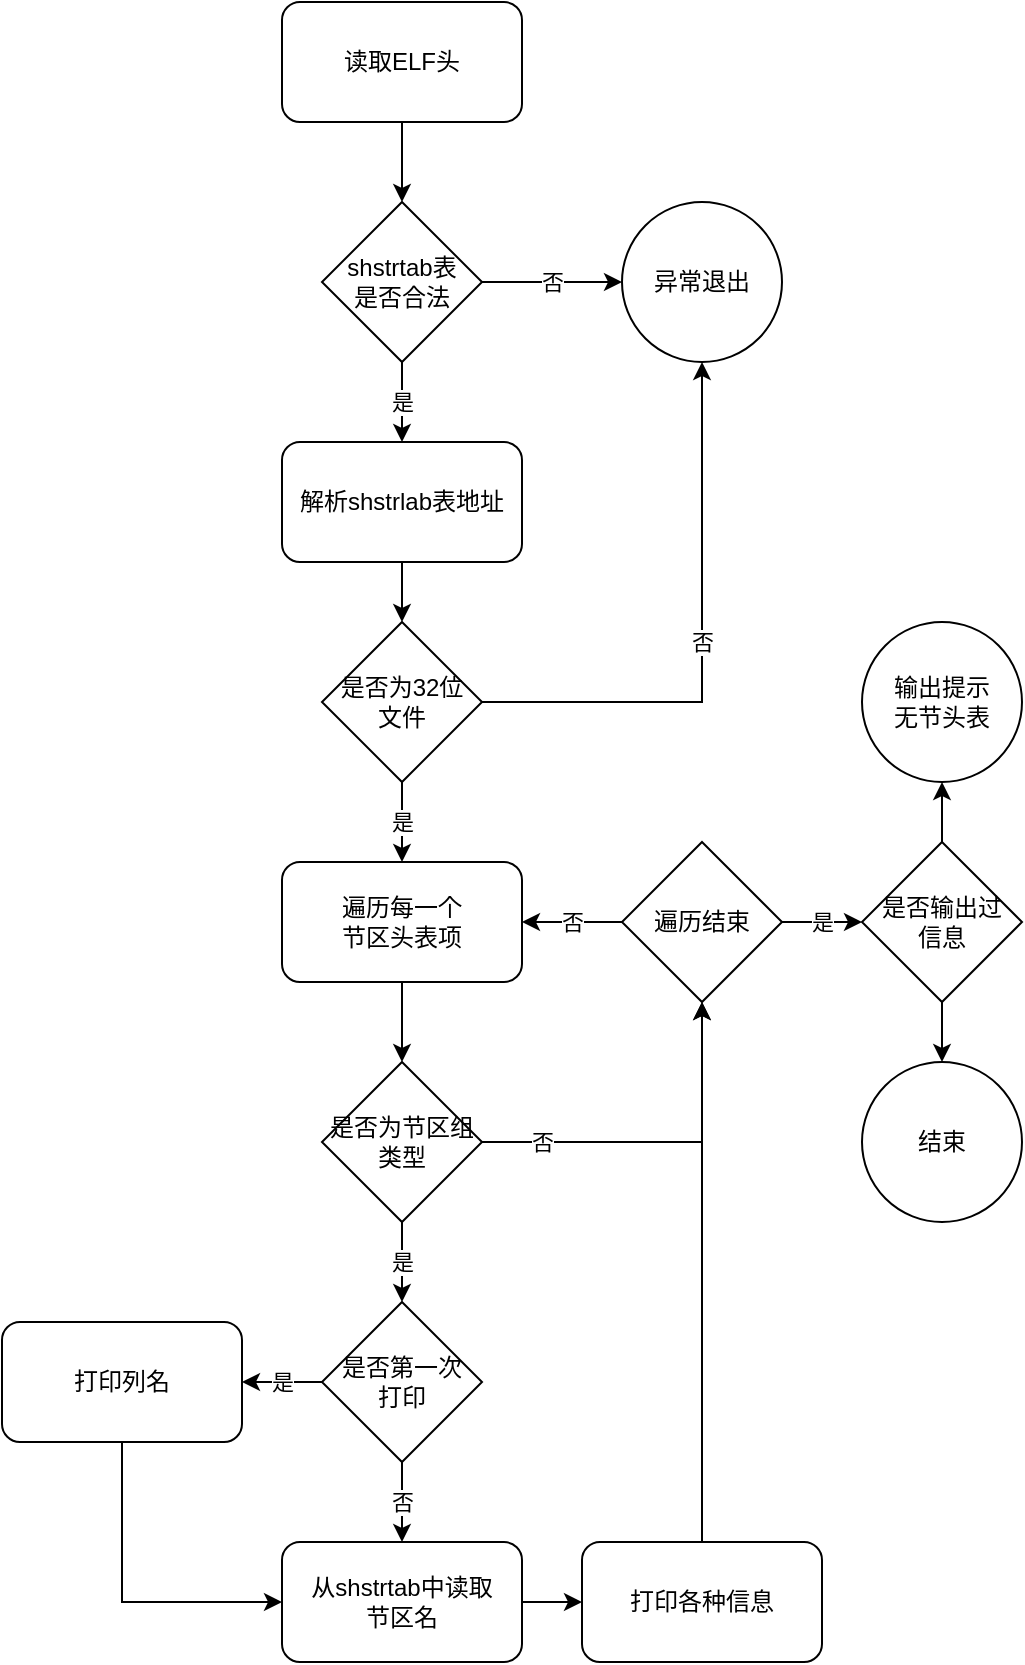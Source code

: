 <mxfile version="16.5.1" type="device"><diagram id="z6Xf3srButWMUedz2r39" name="第 1 页"><mxGraphModel dx="2310" dy="927" grid="1" gridSize="10" guides="1" tooltips="1" connect="1" arrows="1" fold="1" page="1" pageScale="1" pageWidth="827" pageHeight="1169" math="0" shadow="0"><root><mxCell id="0"/><mxCell id="1" parent="0"/><mxCell id="Hq40rlnFGxq_pGXjuXVq-5" value="" style="edgeStyle=orthogonalEdgeStyle;rounded=0;orthogonalLoop=1;jettySize=auto;html=1;" edge="1" parent="1" source="Hq40rlnFGxq_pGXjuXVq-1" target="Hq40rlnFGxq_pGXjuXVq-4"><mxGeometry relative="1" as="geometry"/></mxCell><mxCell id="Hq40rlnFGxq_pGXjuXVq-1" value="读取ELF头" style="rounded=1;whiteSpace=wrap;html=1;" vertex="1" parent="1"><mxGeometry width="120" height="60" as="geometry"/></mxCell><mxCell id="Hq40rlnFGxq_pGXjuXVq-13" value="" style="edgeStyle=orthogonalEdgeStyle;rounded=0;orthogonalLoop=1;jettySize=auto;html=1;" edge="1" parent="1" source="Hq40rlnFGxq_pGXjuXVq-3" target="Hq40rlnFGxq_pGXjuXVq-11"><mxGeometry relative="1" as="geometry"/></mxCell><mxCell id="Hq40rlnFGxq_pGXjuXVq-3" value="解析shstrlab表地址" style="rounded=1;whiteSpace=wrap;html=1;" vertex="1" parent="1"><mxGeometry y="220" width="120" height="60" as="geometry"/></mxCell><mxCell id="Hq40rlnFGxq_pGXjuXVq-6" value="否" style="edgeStyle=orthogonalEdgeStyle;rounded=0;orthogonalLoop=1;jettySize=auto;html=1;entryX=0;entryY=0.5;entryDx=0;entryDy=0;" edge="1" parent="1" source="Hq40rlnFGxq_pGXjuXVq-4" target="Hq40rlnFGxq_pGXjuXVq-8"><mxGeometry relative="1" as="geometry"><mxPoint x="160" y="150" as="targetPoint"/></mxGeometry></mxCell><mxCell id="Hq40rlnFGxq_pGXjuXVq-9" value="是" style="edgeStyle=orthogonalEdgeStyle;rounded=0;orthogonalLoop=1;jettySize=auto;html=1;" edge="1" parent="1" source="Hq40rlnFGxq_pGXjuXVq-4" target="Hq40rlnFGxq_pGXjuXVq-3"><mxGeometry relative="1" as="geometry"/></mxCell><mxCell id="Hq40rlnFGxq_pGXjuXVq-4" value="shstrtab表&lt;br&gt;是否合法" style="rhombus;whiteSpace=wrap;html=1;" vertex="1" parent="1"><mxGeometry x="20" y="100" width="80" height="80" as="geometry"/></mxCell><mxCell id="Hq40rlnFGxq_pGXjuXVq-8" value="异常退出" style="ellipse;whiteSpace=wrap;html=1;aspect=fixed;" vertex="1" parent="1"><mxGeometry x="170" y="100" width="80" height="80" as="geometry"/></mxCell><mxCell id="Hq40rlnFGxq_pGXjuXVq-12" value="否" style="edgeStyle=orthogonalEdgeStyle;rounded=0;orthogonalLoop=1;jettySize=auto;html=1;entryX=0.5;entryY=1;entryDx=0;entryDy=0;" edge="1" parent="1" source="Hq40rlnFGxq_pGXjuXVq-11" target="Hq40rlnFGxq_pGXjuXVq-8"><mxGeometry relative="1" as="geometry"/></mxCell><mxCell id="Hq40rlnFGxq_pGXjuXVq-15" value="是" style="edgeStyle=orthogonalEdgeStyle;rounded=0;orthogonalLoop=1;jettySize=auto;html=1;" edge="1" parent="1" source="Hq40rlnFGxq_pGXjuXVq-11" target="Hq40rlnFGxq_pGXjuXVq-14"><mxGeometry relative="1" as="geometry"/></mxCell><mxCell id="Hq40rlnFGxq_pGXjuXVq-11" value="是否为32位&lt;br&gt;文件" style="rhombus;whiteSpace=wrap;html=1;" vertex="1" parent="1"><mxGeometry x="20" y="310" width="80" height="80" as="geometry"/></mxCell><mxCell id="Hq40rlnFGxq_pGXjuXVq-19" value="" style="edgeStyle=orthogonalEdgeStyle;rounded=0;orthogonalLoop=1;jettySize=auto;html=1;entryX=0.5;entryY=0;entryDx=0;entryDy=0;" edge="1" parent="1" source="Hq40rlnFGxq_pGXjuXVq-14" target="Hq40rlnFGxq_pGXjuXVq-20"><mxGeometry relative="1" as="geometry"><mxPoint x="60" y="555" as="targetPoint"/></mxGeometry></mxCell><mxCell id="Hq40rlnFGxq_pGXjuXVq-14" value="遍历每一个&lt;br&gt;节区头表项" style="rounded=1;whiteSpace=wrap;html=1;" vertex="1" parent="1"><mxGeometry y="430" width="120" height="60" as="geometry"/></mxCell><mxCell id="Hq40rlnFGxq_pGXjuXVq-18" value="否" style="edgeStyle=orthogonalEdgeStyle;rounded=0;orthogonalLoop=1;jettySize=auto;html=1;" edge="1" parent="1" source="Hq40rlnFGxq_pGXjuXVq-17" target="Hq40rlnFGxq_pGXjuXVq-14"><mxGeometry relative="1" as="geometry"/></mxCell><mxCell id="Hq40rlnFGxq_pGXjuXVq-34" value="是" style="edgeStyle=orthogonalEdgeStyle;rounded=0;orthogonalLoop=1;jettySize=auto;html=1;" edge="1" parent="1" source="Hq40rlnFGxq_pGXjuXVq-17" target="Hq40rlnFGxq_pGXjuXVq-33"><mxGeometry relative="1" as="geometry"/></mxCell><mxCell id="Hq40rlnFGxq_pGXjuXVq-17" value="遍历结束" style="rhombus;whiteSpace=wrap;html=1;" vertex="1" parent="1"><mxGeometry x="170" y="420" width="80" height="80" as="geometry"/></mxCell><mxCell id="Hq40rlnFGxq_pGXjuXVq-22" value="否" style="edgeStyle=orthogonalEdgeStyle;rounded=0;orthogonalLoop=1;jettySize=auto;html=1;entryX=0.5;entryY=1;entryDx=0;entryDy=0;" edge="1" parent="1" source="Hq40rlnFGxq_pGXjuXVq-20" target="Hq40rlnFGxq_pGXjuXVq-17"><mxGeometry x="-0.667" relative="1" as="geometry"><mxPoint as="offset"/></mxGeometry></mxCell><mxCell id="Hq40rlnFGxq_pGXjuXVq-23" value="是" style="edgeStyle=orthogonalEdgeStyle;rounded=0;orthogonalLoop=1;jettySize=auto;html=1;entryX=0.5;entryY=0;entryDx=0;entryDy=0;" edge="1" parent="1" source="Hq40rlnFGxq_pGXjuXVq-20" target="Hq40rlnFGxq_pGXjuXVq-27"><mxGeometry relative="1" as="geometry"><mxPoint x="170" y="630" as="targetPoint"/></mxGeometry></mxCell><mxCell id="Hq40rlnFGxq_pGXjuXVq-20" value="是否为节区组&lt;br&gt;类型" style="rhombus;whiteSpace=wrap;html=1;" vertex="1" parent="1"><mxGeometry x="20" y="530" width="80" height="80" as="geometry"/></mxCell><mxCell id="Hq40rlnFGxq_pGXjuXVq-25" value="" style="edgeStyle=orthogonalEdgeStyle;rounded=0;orthogonalLoop=1;jettySize=auto;html=1;" edge="1" parent="1" source="Hq40rlnFGxq_pGXjuXVq-21" target="Hq40rlnFGxq_pGXjuXVq-24"><mxGeometry relative="1" as="geometry"/></mxCell><mxCell id="Hq40rlnFGxq_pGXjuXVq-21" value="从shstrtab中读取&lt;br&gt;节区名" style="rounded=1;whiteSpace=wrap;html=1;" vertex="1" parent="1"><mxGeometry y="770" width="120" height="60" as="geometry"/></mxCell><mxCell id="Hq40rlnFGxq_pGXjuXVq-32" style="edgeStyle=orthogonalEdgeStyle;rounded=0;orthogonalLoop=1;jettySize=auto;html=1;" edge="1" parent="1" source="Hq40rlnFGxq_pGXjuXVq-24"><mxGeometry relative="1" as="geometry"><mxPoint x="210" y="500" as="targetPoint"/></mxGeometry></mxCell><mxCell id="Hq40rlnFGxq_pGXjuXVq-24" value="打印各种信息" style="rounded=1;whiteSpace=wrap;html=1;" vertex="1" parent="1"><mxGeometry x="150" y="770" width="120" height="60" as="geometry"/></mxCell><mxCell id="Hq40rlnFGxq_pGXjuXVq-29" value="是" style="edgeStyle=orthogonalEdgeStyle;rounded=0;orthogonalLoop=1;jettySize=auto;html=1;" edge="1" parent="1" source="Hq40rlnFGxq_pGXjuXVq-27" target="Hq40rlnFGxq_pGXjuXVq-28"><mxGeometry relative="1" as="geometry"/></mxCell><mxCell id="Hq40rlnFGxq_pGXjuXVq-30" value="否" style="edgeStyle=orthogonalEdgeStyle;rounded=0;orthogonalLoop=1;jettySize=auto;html=1;" edge="1" parent="1" source="Hq40rlnFGxq_pGXjuXVq-27" target="Hq40rlnFGxq_pGXjuXVq-21"><mxGeometry relative="1" as="geometry"/></mxCell><mxCell id="Hq40rlnFGxq_pGXjuXVq-27" value="是否第一次&lt;br&gt;打印" style="rhombus;whiteSpace=wrap;html=1;" vertex="1" parent="1"><mxGeometry x="20" y="650" width="80" height="80" as="geometry"/></mxCell><mxCell id="Hq40rlnFGxq_pGXjuXVq-31" style="edgeStyle=orthogonalEdgeStyle;rounded=0;orthogonalLoop=1;jettySize=auto;html=1;entryX=0;entryY=0.5;entryDx=0;entryDy=0;" edge="1" parent="1" source="Hq40rlnFGxq_pGXjuXVq-28" target="Hq40rlnFGxq_pGXjuXVq-21"><mxGeometry relative="1" as="geometry"><Array as="points"><mxPoint x="-80" y="800"/></Array></mxGeometry></mxCell><mxCell id="Hq40rlnFGxq_pGXjuXVq-28" value="打印列名" style="rounded=1;whiteSpace=wrap;html=1;" vertex="1" parent="1"><mxGeometry x="-140" y="660" width="120" height="60" as="geometry"/></mxCell><mxCell id="Hq40rlnFGxq_pGXjuXVq-37" value="" style="edgeStyle=orthogonalEdgeStyle;rounded=0;orthogonalLoop=1;jettySize=auto;html=1;" edge="1" parent="1" source="Hq40rlnFGxq_pGXjuXVq-33" target="Hq40rlnFGxq_pGXjuXVq-36"><mxGeometry relative="1" as="geometry"/></mxCell><mxCell id="Hq40rlnFGxq_pGXjuXVq-39" value="" style="edgeStyle=orthogonalEdgeStyle;rounded=0;orthogonalLoop=1;jettySize=auto;html=1;" edge="1" parent="1" source="Hq40rlnFGxq_pGXjuXVq-33" target="Hq40rlnFGxq_pGXjuXVq-38"><mxGeometry relative="1" as="geometry"/></mxCell><mxCell id="Hq40rlnFGxq_pGXjuXVq-33" value="是否输出过&lt;br&gt;信息" style="rhombus;whiteSpace=wrap;html=1;" vertex="1" parent="1"><mxGeometry x="290" y="420" width="80" height="80" as="geometry"/></mxCell><mxCell id="Hq40rlnFGxq_pGXjuXVq-36" value="输出提示&lt;br&gt;无节头表" style="ellipse;whiteSpace=wrap;html=1;aspect=fixed;" vertex="1" parent="1"><mxGeometry x="290" y="310" width="80" height="80" as="geometry"/></mxCell><mxCell id="Hq40rlnFGxq_pGXjuXVq-38" value="结束" style="ellipse;whiteSpace=wrap;html=1;aspect=fixed;" vertex="1" parent="1"><mxGeometry x="290" y="530" width="80" height="80" as="geometry"/></mxCell></root></mxGraphModel></diagram></mxfile>